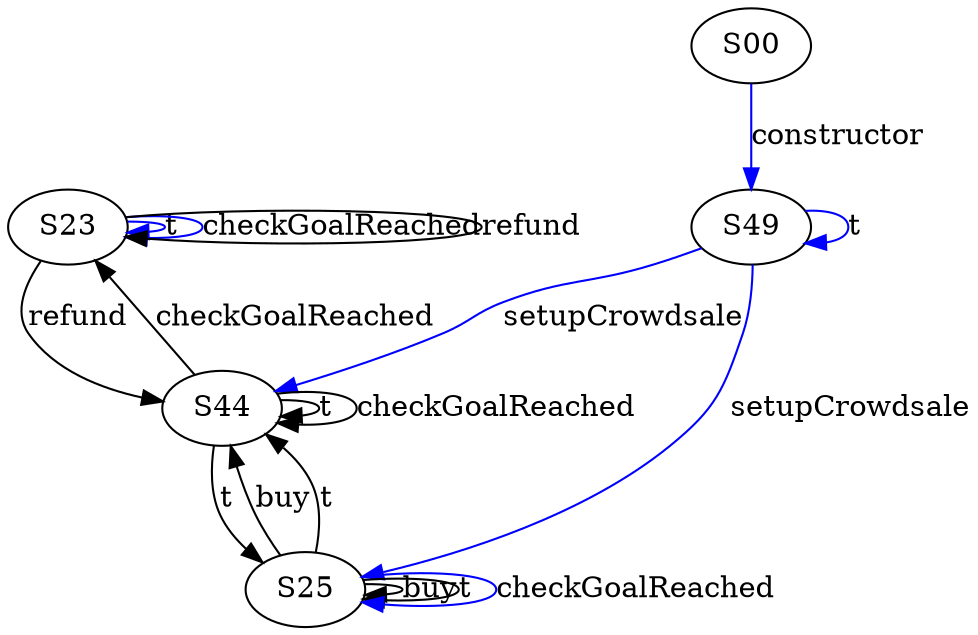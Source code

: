digraph {

S23->S23 [label="t", style="", color="blue"]
S23->S23 [label="checkGoalReached", style="", color="blue"]
S00->S49 [label="constructor", style="", color="blue"]
S25->S25 [label="buy", style="", color="black"]
S25->S44 [label="buy", style="", color="black"]
S25->S25 [label="t", style="", color="black"]
S25->S44 [label="t", style="", color="black"]
S44->S25 [label="t", style="", color="black"]
S44->S44 [label="t", style="", color="black"]
S25->S25 [label="checkGoalReached", style="", color="blue"]
S49->S25 [label="setupCrowdsale", style="", color="blue"]
S49->S44 [label="setupCrowdsale", style="", color="blue"]
S23->S23 [label="refund", style="", color="black"]
S23->S44 [label="refund", style="", color="black"]
S49->S49 [label="t", style="", color="blue"]
S44->S23 [label="checkGoalReached", style="", color="black"]
S44->S44 [label="checkGoalReached", style="", color="black"]
}